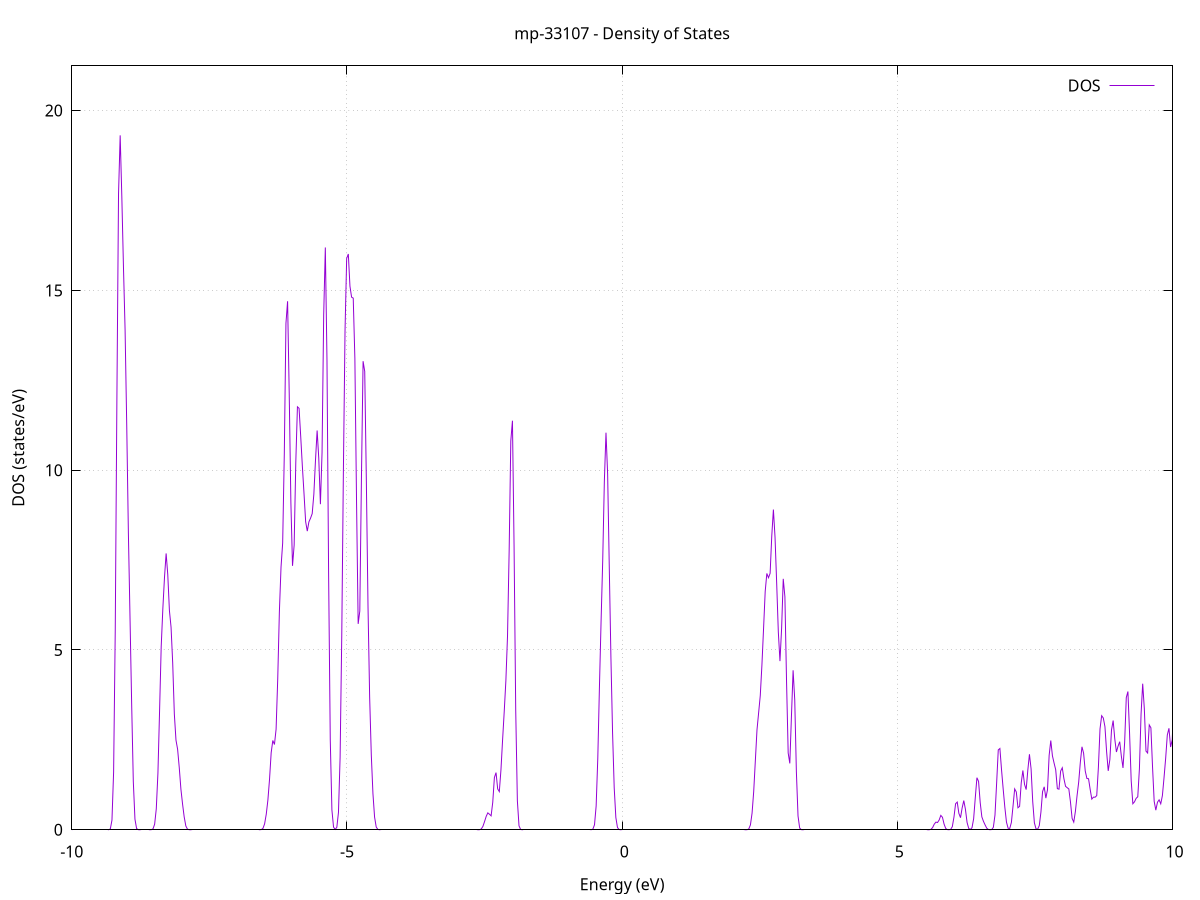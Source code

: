 set title 'mp-33107 - Density of States'
set xlabel 'Energy (eV)'
set ylabel 'DOS (states/eV)'
set grid
set xrange [-10:10]
set yrange [0:21.243]
set xzeroaxis lt -1
set terminal png size 800,600
set output 'mp-33107_dos_gnuplot.png'
plot '-' using 1:2 with lines title 'DOS'
-28.743900 0.000000
-28.714100 0.000000
-28.684200 0.000000
-28.654400 0.000000
-28.624600 0.000000
-28.594800 0.000000
-28.565000 0.000000
-28.535100 0.000000
-28.505300 0.000000
-28.475500 0.000000
-28.445700 0.000000
-28.415800 0.000000
-28.386000 0.000000
-28.356200 0.000000
-28.326400 0.000000
-28.296600 0.000000
-28.266700 0.000000
-28.236900 0.000000
-28.207100 0.000000
-28.177300 0.000000
-28.147400 0.000000
-28.117600 0.000000
-28.087800 0.000000
-28.058000 0.000000
-28.028200 0.000000
-27.998300 0.000000
-27.968500 0.000000
-27.938700 0.000000
-27.908900 0.000000
-27.879000 0.000000
-27.849200 0.000000
-27.819400 0.000000
-27.789600 0.000000
-27.759800 0.000000
-27.729900 0.000000
-27.700100 0.000000
-27.670300 0.000000
-27.640500 0.000000
-27.610600 0.000000
-27.580800 0.000000
-27.551000 0.000000
-27.521200 0.000000
-27.491400 0.000000
-27.461500 0.000000
-27.431700 0.000000
-27.401900 0.000000
-27.372100 0.000000
-27.342200 0.000000
-27.312400 0.000000
-27.282600 0.000000
-27.252800 0.000000
-27.222900 0.000000
-27.193100 0.000000
-27.163300 0.000000
-27.133500 0.000000
-27.103700 0.000000
-27.073800 0.000000
-27.044000 0.000000
-27.014200 0.000000
-26.984400 0.000000
-26.954500 0.000000
-26.924700 0.000000
-26.894900 0.000000
-26.865100 0.000000
-26.835300 0.000000
-26.805400 0.000000
-26.775600 0.000000
-26.745800 0.000000
-26.716000 0.000000
-26.686100 0.000000
-26.656300 0.000000
-26.626500 0.000000
-26.596700 0.000000
-26.566900 0.000000
-26.537000 0.000000
-26.507200 0.000000
-26.477400 0.000000
-26.447600 0.000000
-26.417700 0.000000
-26.387900 0.000000
-26.358100 0.000000
-26.328300 0.000000
-26.298500 0.000000
-26.268600 0.000000
-26.238800 0.000000
-26.209000 0.000000
-26.179200 0.000000
-26.149300 0.000700
-26.119500 0.012400
-26.089700 0.121200
-26.059900 0.701900
-26.030100 2.643400
-26.000200 7.102600
-25.970400 13.907300
-25.940600 18.433900
-25.910800 15.024900
-25.880900 7.032500
-25.851100 1.813300
-25.821300 0.250900
-25.791500 0.018300
-25.761700 0.000700
-25.731800 0.000000
-25.702000 0.000000
-25.672200 0.000000
-25.642400 0.000000
-25.612500 0.000000
-25.582700 0.000000
-25.552900 0.000000
-25.523100 0.000000
-25.493300 0.000000
-25.463400 0.000000
-25.433600 0.000000
-25.403800 0.000000
-25.374000 0.000000
-25.344100 0.000000
-25.314300 0.000000
-25.284500 0.000000
-25.254700 0.000000
-25.224900 0.000000
-25.195000 0.000000
-25.165200 0.000000
-25.135400 0.000000
-25.105600 0.000000
-25.075700 0.000600
-25.045900 0.016500
-25.016100 0.258300
-24.986300 2.157900
-24.956500 9.873100
-24.926600 25.523900
-24.896800 38.380000
-24.867000 34.053000
-24.837200 17.683600
-24.807300 5.240900
-24.777500 0.860300
-24.747700 0.076200
-24.717900 0.003800
-24.688100 0.006700
-24.658200 0.115800
-24.628400 1.068200
-24.598600 5.234400
-24.568800 13.828400
-24.538900 20.068800
-24.509100 16.394900
-24.479300 7.759200
-24.449500 2.181700
-24.419700 0.367400
-24.389800 0.036400
-24.360000 0.002100
-24.330200 0.000100
-24.300400 0.000000
-24.270500 0.000000
-24.240700 0.000000
-24.210900 0.000000
-24.181100 0.000000
-24.151300 0.000000
-24.121400 0.000000
-24.091600 0.000000
-24.061800 0.000000
-24.032000 0.000000
-24.002100 0.000000
-23.972300 0.000000
-23.942500 0.000000
-23.912700 0.000000
-23.882900 0.000000
-23.853000 0.000000
-23.823200 0.000000
-23.793400 0.000000
-23.763600 0.000000
-23.733700 0.000000
-23.703900 0.000000
-23.674100 0.000000
-23.644300 0.000000
-23.614500 0.000000
-23.584600 0.000000
-23.554800 0.000000
-23.525000 0.000000
-23.495200 0.000000
-23.465300 0.000000
-23.435500 0.000000
-23.405700 0.000000
-23.375900 0.000000
-23.346100 0.000000
-23.316200 0.000000
-23.286400 0.000000
-23.256600 0.000000
-23.226800 0.000000
-23.196900 0.000000
-23.167100 0.000000
-23.137300 0.000000
-23.107500 0.000000
-23.077700 0.000000
-23.047800 0.000000
-23.018000 0.000000
-22.988200 0.000000
-22.958400 0.000000
-22.928500 0.000000
-22.898700 0.000000
-22.868900 0.000000
-22.839100 0.000000
-22.809300 0.000000
-22.779400 0.000000
-22.749600 0.000000
-22.719800 0.000000
-22.690000 0.000000
-22.660100 0.000000
-22.630300 0.000000
-22.600500 0.000000
-22.570700 0.000000
-22.540900 0.000000
-22.511000 0.000000
-22.481200 0.000000
-22.451400 0.000000
-22.421600 0.000000
-22.391700 0.000000
-22.361900 0.000000
-22.332100 0.000000
-22.302300 0.000000
-22.272500 0.000000
-22.242600 0.000000
-22.212800 0.000000
-22.183000 0.000000
-22.153200 0.000000
-22.123300 0.000000
-22.093500 0.000000
-22.063700 0.000000
-22.033900 0.000000
-22.004100 0.000000
-21.974200 0.000000
-21.944400 0.000000
-21.914600 0.000000
-21.884800 0.000000
-21.854900 0.000000
-21.825100 0.000000
-21.795300 0.000000
-21.765500 0.000000
-21.735700 0.000000
-21.705800 0.000000
-21.676000 0.000000
-21.646200 0.000000
-21.616400 0.000000
-21.586500 0.000000
-21.556700 0.000000
-21.526900 0.000000
-21.497100 0.000000
-21.467300 0.000000
-21.437400 0.000000
-21.407600 0.000000
-21.377800 0.000000
-21.348000 0.000000
-21.318100 0.000000
-21.288300 0.000000
-21.258500 0.000000
-21.228700 0.000000
-21.198900 0.000000
-21.169000 0.000000
-21.139200 0.000000
-21.109400 0.000000
-21.079600 0.000000
-21.049700 0.000000
-21.019900 0.000000
-20.990100 0.000000
-20.960300 0.000000
-20.930500 0.000000
-20.900600 0.000000
-20.870800 0.000000
-20.841000 0.000000
-20.811200 0.000000
-20.781300 0.000000
-20.751500 0.000000
-20.721700 0.000000
-20.691900 0.000000
-20.662100 0.000000
-20.632200 0.000000
-20.602400 0.000000
-20.572600 0.000000
-20.542800 0.000000
-20.512900 0.000000
-20.483100 0.000000
-20.453300 0.000000
-20.423500 0.000000
-20.393700 0.000000
-20.363800 0.000000
-20.334000 0.000000
-20.304200 0.000000
-20.274400 0.000000
-20.244500 0.000000
-20.214700 0.000000
-20.184900 0.000000
-20.155100 0.000000
-20.125300 0.000000
-20.095400 0.000000
-20.065600 0.000000
-20.035800 0.000000
-20.006000 0.000000
-19.976100 0.000000
-19.946300 0.000000
-19.916500 0.000000
-19.886700 0.000000
-19.856900 0.000000
-19.827000 0.000000
-19.797200 0.000000
-19.767400 0.000000
-19.737600 0.000000
-19.707700 0.000000
-19.677900 0.000000
-19.648100 0.000000
-19.618300 0.000000
-19.588500 0.000000
-19.558600 0.000000
-19.528800 0.000000
-19.499000 0.000000
-19.469200 0.000000
-19.439300 0.000000
-19.409500 0.000000
-19.379700 0.000000
-19.349900 0.000000
-19.320100 0.000000
-19.290200 0.000000
-19.260400 0.000000
-19.230600 0.000000
-19.200800 0.000000
-19.170900 0.000000
-19.141100 0.000000
-19.111300 0.000000
-19.081500 0.000000
-19.051700 0.000000
-19.021800 0.000000
-18.992000 0.000000
-18.962200 0.000000
-18.932400 0.000000
-18.902500 0.000000
-18.872700 0.000000
-18.842900 0.000000
-18.813100 0.000000
-18.783300 0.000000
-18.753400 0.000000
-18.723600 0.000000
-18.693800 0.000000
-18.664000 0.000000
-18.634100 0.000000
-18.604300 0.000000
-18.574500 0.000000
-18.544700 0.000000
-18.514900 0.000000
-18.485000 0.000000
-18.455200 0.000000
-18.425400 0.000000
-18.395600 0.000000
-18.365700 0.000000
-18.335900 0.000000
-18.306100 0.000000
-18.276300 0.000000
-18.246500 0.000000
-18.216600 0.000000
-18.186800 0.000000
-18.157000 0.000000
-18.127200 0.000000
-18.097300 0.000000
-18.067500 0.000000
-18.037700 0.000000
-18.007900 0.000000
-17.978100 0.000000
-17.948200 0.000000
-17.918400 0.000000
-17.888600 0.000000
-17.858800 0.000000
-17.828900 0.000000
-17.799100 0.000000
-17.769300 0.000000
-17.739500 0.000000
-17.709700 0.000000
-17.679800 0.000000
-17.650000 0.000000
-17.620200 0.000000
-17.590400 0.000000
-17.560500 0.000000
-17.530700 0.000000
-17.500900 0.000000
-17.471100 0.000000
-17.441300 0.000000
-17.411400 0.000000
-17.381600 0.000000
-17.351800 0.000000
-17.322000 0.000000
-17.292100 0.000000
-17.262300 0.000000
-17.232500 0.000000
-17.202700 0.000000
-17.172900 0.000000
-17.143000 0.000000
-17.113200 0.000000
-17.083400 0.000000
-17.053600 0.000000
-17.023700 0.000000
-16.993900 0.000000
-16.964100 0.000000
-16.934300 0.000000
-16.904500 0.000000
-16.874600 0.000000
-16.844800 0.000000
-16.815000 0.000000
-16.785200 0.000000
-16.755300 0.000000
-16.725500 0.000000
-16.695700 0.000000
-16.665900 0.000000
-16.636100 0.000000
-16.606200 0.000000
-16.576400 0.000000
-16.546600 0.000000
-16.516800 0.000000
-16.486900 0.000000
-16.457100 0.000000
-16.427300 0.000000
-16.397500 0.000000
-16.367600 0.000000
-16.337800 0.000000
-16.308000 0.000000
-16.278200 0.000000
-16.248400 0.000000
-16.218500 0.000000
-16.188700 0.000000
-16.158900 0.000000
-16.129100 0.000000
-16.099200 0.000000
-16.069400 0.000000
-16.039600 0.000000
-16.009800 0.000000
-15.980000 0.000000
-15.950100 0.000000
-15.920300 0.000000
-15.890500 0.000000
-15.860700 0.000000
-15.830800 0.000000
-15.801000 0.000000
-15.771200 0.000000
-15.741400 0.000000
-15.711600 0.000000
-15.681700 0.000000
-15.651900 0.000000
-15.622100 0.000000
-15.592300 0.000000
-15.562400 0.000000
-15.532600 0.000000
-15.502800 0.000000
-15.473000 0.000000
-15.443200 0.000000
-15.413300 0.000000
-15.383500 0.000000
-15.353700 0.000000
-15.323900 0.000000
-15.294000 0.000000
-15.264200 0.000000
-15.234400 0.000000
-15.204600 0.000000
-15.174800 0.000000
-15.144900 0.000000
-15.115100 0.000000
-15.085300 0.000000
-15.055500 0.000000
-15.025600 0.000000
-14.995800 0.000000
-14.966000 0.000000
-14.936200 0.000000
-14.906400 0.000100
-14.876500 0.001300
-14.846700 0.018300
-14.816900 0.139500
-14.787100 0.635300
-14.757200 1.926500
-14.727400 4.488700
-14.697600 8.955900
-14.667800 14.656600
-14.638000 16.967600
-14.608100 12.369100
-14.578300 5.357000
-14.548500 1.341400
-14.518700 0.190900
-14.488800 0.015200
-14.459000 0.000700
-14.429200 0.000000
-14.399400 0.000000
-14.369600 0.000000
-14.339700 0.000000
-14.309900 0.000000
-14.280100 0.000000
-14.250300 0.000000
-14.220400 0.000000
-14.190600 0.000000
-14.160800 0.000000
-14.131000 0.000000
-14.101200 0.000000
-14.071300 0.000000
-14.041500 0.000000
-14.011700 0.000000
-13.981900 0.000000
-13.952000 0.000000
-13.922200 0.000000
-13.892400 0.000000
-13.862600 0.000000
-13.832800 0.000000
-13.802900 0.000000
-13.773100 0.000000
-13.743300 0.000000
-13.713500 0.000000
-13.683600 0.000000
-13.653800 0.000000
-13.624000 0.000000
-13.594200 0.000000
-13.564400 0.000000
-13.534500 0.000000
-13.504700 0.000000
-13.474900 0.000000
-13.445100 0.000000
-13.415200 0.000000
-13.385400 0.000000
-13.355600 0.000000
-13.325800 0.000000
-13.296000 0.000000
-13.266100 0.000000
-13.236300 0.000000
-13.206500 0.000000
-13.176700 0.000000
-13.146800 0.000000
-13.117000 0.000000
-13.087200 0.000000
-13.057400 0.000000
-13.027600 0.000000
-12.997700 0.000000
-12.967900 0.000000
-12.938100 0.000000
-12.908300 0.000000
-12.878400 0.000000
-12.848600 0.000000
-12.818800 0.000000
-12.789000 0.000000
-12.759200 0.000000
-12.729300 0.000000
-12.699500 0.000000
-12.669700 0.000000
-12.639900 0.000000
-12.610000 0.000000
-12.580200 0.000000
-12.550400 0.000000
-12.520600 0.000000
-12.490800 0.000000
-12.460900 0.000000
-12.431100 0.000000
-12.401300 0.000000
-12.371500 0.000000
-12.341600 0.000000
-12.311800 0.000000
-12.282000 0.000000
-12.252200 0.000000
-12.222400 0.000000
-12.192500 0.000000
-12.162700 0.000000
-12.132900 0.000000
-12.103100 0.000000
-12.073200 0.000000
-12.043400 0.000000
-12.013600 0.000000
-11.983800 0.000000
-11.954000 0.000000
-11.924100 0.000000
-11.894300 0.000000
-11.864500 0.000000
-11.834700 0.000000
-11.804800 0.000000
-11.775000 0.000000
-11.745200 0.000000
-11.715400 0.000000
-11.685600 0.000000
-11.655700 0.000000
-11.625900 0.000000
-11.596100 0.000000
-11.566300 0.000000
-11.536400 0.000000
-11.506600 0.000000
-11.476800 0.000000
-11.447000 0.000000
-11.417200 0.000000
-11.387300 0.000000
-11.357500 0.000000
-11.327700 0.000000
-11.297900 0.000000
-11.268000 0.000000
-11.238200 0.000000
-11.208400 0.000000
-11.178600 0.000000
-11.148800 0.000000
-11.118900 0.000000
-11.089100 0.000000
-11.059300 0.000000
-11.029500 0.000000
-10.999600 0.000000
-10.969800 0.000000
-10.940000 0.000000
-10.910200 0.000000
-10.880400 0.000000
-10.850500 0.000000
-10.820700 0.000000
-10.790900 0.000000
-10.761100 0.000000
-10.731200 0.000000
-10.701400 0.000000
-10.671600 0.000000
-10.641800 0.000000
-10.612000 0.000000
-10.582100 0.000000
-10.552300 0.000000
-10.522500 0.000000
-10.492700 0.000000
-10.462800 0.000000
-10.433000 0.000000
-10.403200 0.000000
-10.373400 0.000000
-10.343600 0.000000
-10.313700 0.000000
-10.283900 0.000000
-10.254100 0.000000
-10.224300 0.000000
-10.194400 0.000000
-10.164600 0.000000
-10.134800 0.000000
-10.105000 0.000000
-10.075200 0.000000
-10.045300 0.000000
-10.015500 0.000000
-9.985700 0.000000
-9.955900 0.000000
-9.926000 0.000000
-9.896200 0.000000
-9.866400 0.000000
-9.836600 0.000000
-9.806800 0.000000
-9.776900 0.000000
-9.747100 0.000000
-9.717300 0.000000
-9.687500 0.000000
-9.657600 0.000000
-9.627800 0.000000
-9.598000 0.000000
-9.568200 0.000000
-9.538400 0.000000
-9.508500 0.000000
-9.478700 0.000000
-9.448900 0.000000
-9.419100 0.000000
-9.389200 0.000000
-9.359400 0.000000
-9.329600 0.001200
-9.299800 0.024500
-9.270000 0.268500
-9.240100 1.606900
-9.210300 5.549000
-9.180500 11.987600
-9.150700 17.689300
-9.120800 19.311900
-9.091000 17.610500
-9.061200 15.659400
-9.031400 13.894600
-9.001600 11.236900
-8.971700 8.245400
-8.941900 5.881900
-8.912100 3.488200
-8.882300 1.340900
-8.852400 0.294100
-8.822600 0.035000
-8.792800 0.002200
-8.763000 0.000100
-8.733200 0.000000
-8.703300 0.000000
-8.673500 0.000000
-8.643700 0.000000
-8.613900 0.000000
-8.584000 0.000100
-8.554200 0.002200
-8.524400 0.025100
-8.494600 0.155500
-8.464800 0.583800
-8.434900 1.576800
-8.405100 3.302500
-8.375300 5.097400
-8.345500 6.149300
-8.315600 7.017700
-8.285800 7.684100
-8.256000 7.094800
-8.226200 6.097900
-8.196400 5.635000
-8.166500 4.638900
-8.136700 3.217500
-8.106900 2.493000
-8.077100 2.237400
-8.047200 1.725400
-8.017400 1.129100
-7.987600 0.718300
-7.957800 0.357400
-7.928000 0.106200
-7.898100 0.017000
-7.868300 0.001400
-7.838500 0.000100
-7.808700 0.000000
-7.778800 0.000000
-7.749000 0.000000
-7.719200 0.000000
-7.689400 0.000000
-7.659600 0.000000
-7.629700 0.000000
-7.599900 0.000000
-7.570100 0.000000
-7.540300 0.000000
-7.510400 0.000000
-7.480600 0.000000
-7.450800 0.000000
-7.421000 0.000000
-7.391200 0.000000
-7.361300 0.000000
-7.331500 0.000000
-7.301700 0.000000
-7.271900 0.000000
-7.242000 0.000000
-7.212200 0.000000
-7.182400 0.000000
-7.152600 0.000000
-7.122800 0.000000
-7.092900 0.000000
-7.063100 0.000000
-7.033300 0.000000
-7.003500 0.000000
-6.973600 0.000000
-6.943800 0.000000
-6.914000 0.000000
-6.884200 0.000000
-6.854400 0.000000
-6.824500 0.000000
-6.794700 0.000000
-6.764900 0.000000
-6.735100 0.000000
-6.705200 0.000000
-6.675400 0.000000
-6.645600 0.000000
-6.615800 0.000000
-6.586000 0.000400
-6.556100 0.005400
-6.526300 0.039600
-6.496500 0.165200
-6.466700 0.431600
-6.436800 0.826300
-6.407000 1.406000
-6.377200 2.142800
-6.347400 2.483700
-6.317600 2.371500
-6.287700 2.796600
-6.257900 4.201600
-6.228100 6.061700
-6.198300 7.302300
-6.168400 7.973700
-6.138600 10.461300
-6.108800 14.083000
-6.079000 14.697500
-6.049200 12.118600
-6.019300 9.110300
-5.989500 7.339900
-5.959700 7.916400
-5.929900 10.217300
-5.900000 11.761600
-5.870200 11.719800
-5.840400 10.935300
-5.810600 10.108900
-5.780800 9.355900
-5.750900 8.568200
-5.721100 8.304500
-5.691300 8.563500
-5.661500 8.665900
-5.631600 8.791100
-5.601800 9.329400
-5.572000 10.273600
-5.542200 11.104000
-5.512400 10.329700
-5.482500 9.053700
-5.452700 10.492300
-5.422900 14.322600
-5.393100 16.192800
-5.363200 13.063300
-5.333400 7.096200
-5.303600 2.503600
-5.273800 0.552900
-5.243900 0.073000
-5.214100 0.010700
-5.184300 0.068400
-5.154500 0.483100
-5.124700 2.014700
-5.094800 5.377300
-5.065000 9.976400
-5.035200 13.885200
-5.005400 15.888400
-4.975500 16.011700
-4.945700 15.114800
-4.915900 14.811100
-4.886100 14.784800
-4.856300 13.103800
-4.826400 9.169400
-4.796600 5.725600
-4.766800 6.082200
-4.737000 9.792300
-4.707100 13.030500
-4.677300 12.747200
-4.647500 9.674800
-4.617700 6.215500
-4.587900 3.692000
-4.558000 2.086600
-4.528200 1.009900
-4.498400 0.353800
-4.468600 0.077300
-4.438700 0.009500
-4.408900 0.000600
-4.379100 0.000000
-4.349300 0.000000
-4.319500 0.000000
-4.289600 0.000000
-4.259800 0.000000
-4.230000 0.000000
-4.200200 0.000000
-4.170300 0.000000
-4.140500 0.000000
-4.110700 0.000000
-4.080900 0.000000
-4.051100 0.000000
-4.021200 0.000000
-3.991400 0.000000
-3.961600 0.000000
-3.931800 0.000000
-3.901900 0.000000
-3.872100 0.000000
-3.842300 0.000000
-3.812500 0.000000
-3.782700 0.000000
-3.752800 0.000000
-3.723000 0.000000
-3.693200 0.000000
-3.663400 0.000000
-3.633500 0.000000
-3.603700 0.000000
-3.573900 0.000000
-3.544100 0.000000
-3.514300 0.000000
-3.484400 0.000000
-3.454600 0.000000
-3.424800 0.000000
-3.395000 0.000000
-3.365100 0.000000
-3.335300 0.000000
-3.305500 0.000000
-3.275700 0.000000
-3.245900 0.000000
-3.216000 0.000000
-3.186200 0.000000
-3.156400 0.000000
-3.126600 0.000000
-3.096700 0.000000
-3.066900 0.000000
-3.037100 0.000000
-3.007300 0.000000
-2.977500 0.000000
-2.947600 0.000000
-2.917800 0.000000
-2.888000 0.000000
-2.858200 0.000000
-2.828300 0.000000
-2.798500 0.000000
-2.768700 0.000000
-2.738900 0.000000
-2.709100 0.000000
-2.679200 0.000000
-2.649400 0.000000
-2.619600 0.000200
-2.589800 0.002800
-2.559900 0.022300
-2.530100 0.094000
-2.500300 0.226900
-2.470500 0.371500
-2.440700 0.470500
-2.410800 0.432300
-2.381000 0.387400
-2.351200 0.763700
-2.321400 1.452200
-2.291500 1.589500
-2.261700 1.136200
-2.231900 1.062000
-2.202100 1.666100
-2.172300 2.501200
-2.142400 3.292100
-2.112600 4.145800
-2.082800 5.387100
-2.053000 7.762900
-2.023100 10.811100
-1.993300 11.375400
-1.963500 7.865000
-1.933700 3.319200
-1.903900 0.809200
-1.874000 0.109200
-1.844200 0.007900
-1.814400 0.000300
-1.784600 0.000000
-1.754700 0.000000
-1.724900 0.000000
-1.695100 0.000000
-1.665300 0.000000
-1.635500 0.000000
-1.605600 0.000000
-1.575800 0.000000
-1.546000 0.000000
-1.516200 0.000000
-1.486300 0.000000
-1.456500 0.000000
-1.426700 0.000000
-1.396900 0.000000
-1.367100 0.000000
-1.337200 0.000000
-1.307400 0.000000
-1.277600 0.000000
-1.247800 0.000000
-1.217900 0.000000
-1.188100 0.000000
-1.158300 0.000000
-1.128500 0.000000
-1.098700 0.000000
-1.068800 0.000000
-1.039000 0.000000
-1.009200 0.000000
-0.979400 0.000000
-0.949500 0.000000
-0.919700 0.000000
-0.889900 0.000000
-0.860100 0.000000
-0.830300 0.000000
-0.800400 0.000000
-0.770600 0.000000
-0.740800 0.000000
-0.711000 0.000000
-0.681100 0.000000
-0.651300 0.000000
-0.621500 0.000000
-0.591700 0.000000
-0.561900 0.001200
-0.532000 0.017500
-0.502200 0.139100
-0.472400 0.661300
-0.442600 1.986300
-0.412700 3.966900
-0.382900 5.788300
-0.353100 7.485000
-0.323300 9.693500
-0.293500 11.042000
-0.263600 9.889500
-0.233800 7.307900
-0.204000 4.796500
-0.174200 2.707800
-0.144300 1.170800
-0.114500 0.341700
-0.084700 0.061700
-0.054900 0.006500
-0.025100 0.000400
0.004800 0.000000
0.034600 0.000000
0.064400 0.000000
0.094200 0.000000
0.124100 0.000000
0.153900 0.000000
0.183700 0.000000
0.213500 0.000000
0.243300 0.000000
0.273200 0.000000
0.303000 0.000000
0.332800 0.000000
0.362600 0.000000
0.392500 0.000000
0.422300 0.000000
0.452100 0.000000
0.481900 0.000000
0.511700 0.000000
0.541600 0.000000
0.571400 0.000000
0.601200 0.000000
0.631000 0.000000
0.660900 0.000000
0.690700 0.000000
0.720500 0.000000
0.750300 0.000000
0.780100 0.000000
0.810000 0.000000
0.839800 0.000000
0.869600 0.000000
0.899400 0.000000
0.929300 0.000000
0.959100 0.000000
0.988900 0.000000
1.018700 0.000000
1.048500 0.000000
1.078400 0.000000
1.108200 0.000000
1.138000 0.000000
1.167800 0.000000
1.197700 0.000000
1.227500 0.000000
1.257300 0.000000
1.287100 0.000000
1.316900 0.000000
1.346800 0.000000
1.376600 0.000000
1.406400 0.000000
1.436200 0.000000
1.466100 0.000000
1.495900 0.000000
1.525700 0.000000
1.555500 0.000000
1.585300 0.000000
1.615200 0.000000
1.645000 0.000000
1.674800 0.000000
1.704600 0.000000
1.734500 0.000000
1.764300 0.000000
1.794100 0.000000
1.823900 0.000000
1.853700 0.000000
1.883600 0.000000
1.913400 0.000000
1.943200 0.000000
1.973000 0.000000
2.002900 0.000000
2.032700 0.000000
2.062500 0.000000
2.092300 0.000000
2.122100 0.000000
2.152000 0.000000
2.181800 0.000000
2.211600 0.000000
2.241400 0.000100
2.271300 0.002100
2.301100 0.023200
2.330900 0.135900
2.360700 0.462900
2.390500 1.065200
2.420400 1.925300
2.450200 2.778800
2.480000 3.254000
2.509800 3.731300
2.539700 4.579900
2.569500 5.592400
2.599300 6.626500
2.629100 7.128300
2.658900 7.009300
2.688800 7.132300
2.718600 8.170000
2.748400 8.905100
2.778200 8.128300
2.808100 6.850400
2.837900 5.497700
2.867700 4.690900
2.897500 5.598200
2.927300 6.978100
2.957200 6.480500
2.987000 4.134000
3.016800 2.135200
3.046600 1.845800
3.076500 3.175200
3.106300 4.434800
3.136100 3.612000
3.165900 1.607900
3.195700 0.384200
3.225600 0.048800
3.255400 0.003300
3.285200 0.000100
3.315000 0.000000
3.344900 0.000000
3.374700 0.000000
3.404500 0.000000
3.434300 0.000000
3.464100 0.000000
3.494000 0.000000
3.523800 0.000000
3.553600 0.000000
3.583400 0.000000
3.613300 0.000000
3.643100 0.000000
3.672900 0.000000
3.702700 0.000000
3.732500 0.000000
3.762400 0.000000
3.792200 0.000000
3.822000 0.000000
3.851800 0.000000
3.881700 0.000000
3.911500 0.000000
3.941300 0.000000
3.971100 0.000000
4.000900 0.000000
4.030800 0.000000
4.060600 0.000000
4.090400 0.000000
4.120200 0.000000
4.150100 0.000000
4.179900 0.000000
4.209700 0.000000
4.239500 0.000000
4.269300 0.000000
4.299200 0.000000
4.329000 0.000000
4.358800 0.000000
4.388600 0.000000
4.418500 0.000000
4.448300 0.000000
4.478100 0.000000
4.507900 0.000000
4.537700 0.000000
4.567600 0.000000
4.597400 0.000000
4.627200 0.000000
4.657000 0.000000
4.686900 0.000000
4.716700 0.000000
4.746500 0.000000
4.776300 0.000000
4.806100 0.000000
4.836000 0.000000
4.865800 0.000000
4.895600 0.000000
4.925400 0.000000
4.955300 0.000000
4.985100 0.000000
5.014900 0.000000
5.044700 0.000000
5.074500 0.000000
5.104400 0.000000
5.134200 0.000000
5.164000 0.000000
5.193800 0.000000
5.223700 0.000000
5.253500 0.000000
5.283300 0.000000
5.313100 0.000000
5.342900 0.000000
5.372800 0.000000
5.402600 0.000000
5.432400 0.000000
5.462200 0.000000
5.492100 0.000000
5.521900 0.000000
5.551700 0.000100
5.581500 0.001200
5.611400 0.012200
5.641200 0.061100
5.671000 0.156200
5.700800 0.212300
5.730600 0.201800
5.760500 0.273300
5.790300 0.400600
5.820100 0.347200
5.849900 0.156300
5.879800 0.036000
5.909600 0.004200
5.939400 0.000900
5.969200 0.010800
5.999000 0.086100
6.028900 0.349500
6.058700 0.723900
6.088500 0.770300
6.118300 0.456900
6.148200 0.335800
6.178000 0.608700
6.207800 0.812600
6.237600 0.568300
6.267400 0.203400
6.297300 0.037400
6.327100 0.009000
6.356900 0.057200
6.386700 0.305900
6.416600 0.890800
6.446400 1.448200
6.476200 1.346100
6.506000 0.758300
6.535800 0.359000
6.565700 0.232600
6.595500 0.133400
6.625300 0.043500
6.655100 0.007300
6.685000 0.000900
6.714800 0.005900
6.744600 0.068300
6.774400 0.408400
6.804200 1.288700
6.834100 2.220700
6.863900 2.260400
6.893700 1.665000
6.923500 1.133200
6.953400 0.628700
6.983200 0.213400
7.013000 0.041700
7.042800 0.037200
7.072600 0.204500
7.102500 0.660100
7.132300 1.136600
7.162100 1.051200
7.191900 0.612100
7.221800 0.651400
7.251600 1.304200
7.281400 1.649400
7.311200 1.264300
7.341000 1.117600
7.370900 1.654000
7.400700 2.099900
7.430500 1.696000
7.460300 0.784500
7.490200 0.195400
7.520000 0.026200
7.549800 0.015800
7.579600 0.116800
7.609400 0.492500
7.639300 1.061800
7.669100 1.194700
7.698900 0.879400
7.728700 1.115300
7.758600 2.068800
7.788400 2.482600
7.818200 2.058100
7.848000 1.856900
7.877800 1.669400
7.907700 1.143600
7.937500 1.128600
7.967300 1.631200
7.997100 1.724400
8.027000 1.421500
8.056800 1.208800
8.086600 1.170600
8.116400 1.134800
8.146200 0.771300
8.176100 0.317200
8.205900 0.212400
8.235700 0.511700
8.265500 0.944400
8.295400 1.323300
8.325200 1.874000
8.355000 2.307900
8.384800 2.129400
8.414600 1.634000
8.444500 1.426600
8.474300 1.419500
8.504100 1.122100
8.533900 0.853300
8.563800 0.907500
8.593600 0.905700
8.623400 0.950000
8.653200 1.727600
8.683000 2.806500
8.712900 3.172200
8.742700 3.108400
8.772500 2.867500
8.802300 2.181700
8.832200 1.637500
8.862000 1.953100
8.891800 2.776000
8.921600 3.038200
8.951400 2.522400
8.981300 2.162700
9.011100 2.326500
9.040900 2.450100
9.070700 2.046100
9.100600 1.719800
9.130400 2.427900
9.160200 3.675000
9.190000 3.844800
9.219800 2.692600
9.249700 1.363500
9.279500 0.723600
9.309300 0.776800
9.339100 0.873600
9.369000 0.917400
9.398800 1.695900
9.428600 3.212300
9.458400 4.062800
9.488200 3.365900
9.518100 2.187900
9.547900 2.135100
9.577700 2.916000
9.607500 2.836500
9.637400 1.743100
9.667200 0.790400
9.697000 0.545600
9.726800 0.765500
9.756600 0.832300
9.786500 0.722600
9.816300 0.949300
9.846100 1.446900
9.875900 1.989300
9.905800 2.637000
9.935600 2.822400
9.965400 2.301300
9.995200 2.502300
10.025000 3.662800
10.054900 3.750300
10.084700 2.591300
10.114500 2.355300
10.144300 3.332300
10.174200 3.765200
10.204000 2.798800
10.233800 1.672700
10.263600 1.756300
10.293400 2.551000
10.323300 2.767800
10.353100 2.272800
10.382900 1.683500
10.412700 1.253100
10.442600 1.151500
10.472400 1.450400
10.502200 1.657100
10.532000 1.492200
10.561800 1.005900
10.591700 0.519600
10.621500 0.544000
10.651300 0.990200
10.681100 1.136200
10.711000 0.732300
10.740800 0.365600
10.770600 0.563200
10.800400 1.259800
10.830200 1.599900
10.860100 1.087700
10.889900 0.591100
10.919700 0.952600
10.949500 1.984300
10.979400 2.931900
11.009200 3.600900
11.039000 4.139500
11.068800 4.003800
11.098600 2.980800
11.128500 1.921200
11.158300 1.388100
11.188100 1.660600
11.217900 2.737800
11.247800 3.988000
11.277600 4.937900
11.307400 5.190700
11.337200 4.946600
11.367000 4.736500
11.396900 4.167800
11.426700 3.076900
11.456500 2.361200
11.486300 2.608500
11.516200 3.051200
11.546000 2.955300
11.575800 2.833400
11.605600 3.668300
11.635400 5.263300
11.665300 6.390300
11.695100 6.454800
11.724900 6.241200
11.754700 6.155200
11.784600 5.139700
11.814400 3.111800
11.844200 1.269200
11.874000 0.463300
11.903800 0.664100
11.933700 1.402700
11.963500 2.029100
11.993300 2.176400
12.023100 2.132700
12.053000 2.603200
12.082800 3.693600
12.112600 4.474600
12.142400 4.895000
12.172200 5.425400
12.202100 5.446500
12.231900 4.540800
12.261700 3.959700
12.291500 4.752100
12.321400 5.246100
12.351200 3.811600
12.381000 2.015900
12.410800 1.799500
12.440600 3.328100
12.470500 5.242600
12.500300 6.009700
12.530100 5.348600
12.559900 3.626900
12.589800 1.795400
12.619600 1.098500
12.649400 1.744800
12.679200 3.209900
12.709000 5.076900
12.738900 6.821300
12.768700 7.143400
12.798500 5.707000
12.828300 4.291100
12.858200 4.262400
12.888000 4.940300
12.917800 5.161500
12.947600 5.069000
12.977400 4.857800
13.007300 4.308800
13.037100 3.725400
13.066900 3.241700
13.096700 2.916600
13.126600 2.805300
13.156400 2.654600
13.186200 2.412200
13.216000 1.919700
13.245800 1.124900
13.275700 0.523000
13.305500 0.266500
13.335300 0.155500
13.365100 0.299600
13.395000 1.098800
13.424800 2.421100
13.454600 3.061100
13.484400 2.448600
13.514200 1.412000
13.544100 0.910200
13.573900 1.116700
13.603700 1.201000
13.633500 0.764500
13.663400 0.457500
13.693200 0.628000
13.723000 0.907000
13.752800 0.819800
13.782600 0.568600
13.812500 0.875000
13.842300 1.782500
13.872100 2.304200
13.901900 1.990000
13.931800 1.826500
13.961600 2.493100
13.991400 3.080700
14.021200 2.553700
14.051000 1.585700
14.080900 1.448500
14.110700 1.878300
14.140500 1.712200
14.170300 1.181200
14.200200 1.698500
14.230000 3.855800
14.259800 5.766500
14.289600 5.219400
14.319400 3.297000
14.349300 2.426000
14.379100 3.386300
14.408900 4.320800
14.438700 3.240900
14.468600 1.420600
14.498400 0.738600
14.528200 1.089500
14.558000 1.937000
14.587800 3.103300
14.617700 3.558700
14.647500 2.840100
14.677300 2.374600
14.707100 3.076800
14.737000 3.948800
14.766800 3.413900
14.796600 1.914100
14.826400 0.963400
14.856200 0.618600
14.886100 0.424500
14.915900 0.536500
14.945700 1.079400
14.975500 1.879400
15.005400 2.819800
15.035200 3.508900
15.065000 3.344100
15.094800 2.500000
15.124600 1.689700
15.154500 1.256300
15.184300 1.149600
15.214100 1.225900
15.243900 1.573100
15.273800 2.309000
15.303600 3.017300
15.333400 3.111100
15.363200 2.433500
15.393000 1.504900
15.422900 1.006800
15.452700 0.970300
15.482500 1.006800
15.512300 1.370900
15.542200 2.120000
15.572000 2.684200
15.601800 3.078500
15.631600 3.178600
15.661400 2.708100
15.691300 2.429500
15.721100 2.320300
15.750900 1.604500
15.780700 0.763000
15.810600 0.596300
15.840400 0.947900
15.870200 1.182900
15.900000 1.269000
15.929800 1.787300
15.959700 3.272400
15.989500 5.055700
16.019300 5.032500
16.049100 3.378800
16.079000 2.558800
16.108800 2.737200
16.138600 2.400300
16.168400 1.782100
16.198200 1.680000
16.228100 1.994400
16.257900 2.104300
16.287700 1.893200
16.317500 1.809000
16.347400 2.503400
16.377200 4.875100
16.407000 7.470500
16.436800 7.262800
16.466700 4.994700
16.496500 3.876900
16.526300 3.771100
16.556100 2.905100
16.585900 1.766900
16.615800 1.044500
16.645600 0.497200
16.675400 0.153800
16.705200 0.119500
16.735100 0.391800
16.764900 0.864800
16.794700 1.352100
16.824500 2.087000
16.854300 3.084000
16.884200 3.624100
16.914000 3.535500
16.943800 3.622600
16.973600 3.931700
17.003500 3.888800
17.033300 3.701800
17.063100 3.652400
17.092900 3.358000
17.122700 2.450100
17.152600 1.808000
17.182400 1.965200
17.212200 2.022300
17.242000 1.920600
17.271900 2.383500
17.301700 2.881000
17.331500 2.907600
17.361300 2.972200
17.391100 2.990500
17.421000 2.582200
17.450800 2.027900
17.480600 1.808900
17.510400 2.149600
17.540300 3.303700
17.570100 5.371900
17.599900 6.589400
17.629700 5.288200
17.659500 3.475300
17.689400 2.764500
17.719200 2.056500
17.749000 1.095700
17.778800 0.432800
17.808700 0.126200
17.838500 0.073900
17.868300 0.309700
17.898100 1.018400
17.927900 2.190600
17.957800 3.638200
17.987600 4.957500
18.017400 5.228800
18.047200 4.448300
18.077100 3.433500
18.106900 2.527500
18.136700 2.138100
18.166500 2.783500
18.196300 4.223900
18.226200 4.680200
18.256000 3.369800
18.285800 2.071800
18.315600 1.818200
18.345500 1.697800
18.375300 1.476300
18.405100 2.178700
18.434900 3.741300
18.464700 4.686800
18.494600 4.879600
18.524400 5.652300
18.554200 6.237800
18.584000 5.079900
18.613900 3.322100
18.643700 2.658800
18.673500 2.705600
18.703300 2.549600
18.733100 1.944300
18.763000 1.127900
18.792800 0.533000
18.822600 0.492600
18.852400 0.770300
18.882300 0.776400
18.912100 0.618100
18.941900 0.983500
18.971700 1.923700
19.001500 2.943400
19.031400 3.539200
19.061200 3.018200
19.091000 2.064900
19.120800 2.187100
19.150700 2.843400
19.180500 2.693500
19.210300 2.071600
19.240100 2.017200
19.269900 2.273300
19.299800 1.857500
19.329600 1.028500
19.359400 0.740800
19.389200 0.834900
19.419100 0.636600
19.448900 0.279800
19.478700 0.271700
19.508500 1.019200
19.538300 2.642200
19.568200 4.097500
19.598000 4.007600
19.627800 2.978600
19.657600 2.821900
19.687500 3.176600
19.717300 2.772900
19.747100 2.293500
19.776900 2.420100
19.806700 3.175800
19.836600 3.983200
19.866400 3.554800
19.896200 2.298300
19.926000 1.541600
19.955900 1.606300
19.985700 2.279300
20.015500 3.070300
20.045300 3.507000
20.075100 3.030600
20.105000 1.941700
20.134800 1.477500
20.164600 2.180500
20.194400 3.097800
20.224300 2.948900
20.254100 2.347800
20.283900 2.477600
20.313700 3.044500
20.343500 3.568200
20.373400 3.662800
20.403200 3.525200
20.433000 4.184800
20.462800 4.991200
20.492700 4.684900
20.522500 3.925400
20.552300 3.435500
20.582100 2.857700
20.611900 2.284200
20.641800 2.329000
20.671600 2.662900
20.701400 2.579100
20.731200 2.484600
20.761100 2.799500
20.790900 3.255000
20.820700 3.771300
20.850500 4.138300
20.880300 3.921600
20.910200 3.333200
20.940000 2.788300
20.969800 2.303000
20.999600 2.462600
21.029500 3.734100
21.059300 4.965300
21.089100 4.306100
21.118900 2.549300
21.148700 1.597000
21.178600 1.609300
21.208400 1.829100
21.238200 1.613100
21.268000 1.520000
21.297900 1.896100
21.327700 1.805500
21.357500 1.205500
21.387300 1.341500
21.417100 2.755200
21.447000 4.332700
21.476800 4.596400
21.506600 3.906500
21.536400 3.703400
21.566300 3.688800
21.596100 3.169000
21.625900 2.792800
21.655700 2.456400
21.685500 2.084700
21.715400 2.931800
21.745200 5.520600
21.775000 7.382300
21.804800 5.993000
21.834700 3.729200
21.864500 2.928200
21.894300 2.338300
21.924100 1.829800
21.953900 2.425400
21.983800 3.414700
22.013600 3.598300
22.043400 3.253600
22.073200 3.195000
22.103100 3.219800
22.132900 3.144200
22.162700 2.940700
22.192500 2.984900
22.222300 3.599100
22.252200 3.408100
22.282000 2.250100
22.311800 2.165200
22.341600 4.171600
22.371500 6.589000
22.401300 6.255200
22.431100 3.375000
22.460900 1.167200
22.490700 0.854800
22.520600 1.669800
22.550400 2.713400
22.580200 3.760000
22.610000 4.838300
22.639900 5.570200
22.669700 5.258800
22.699500 3.937500
22.729300 2.939500
22.759100 2.837600
22.789000 2.827500
22.818800 2.463500
22.848600 2.579600
22.878400 3.415500
22.908300 3.955400
22.938100 3.829600
22.967900 3.082700
22.997700 1.788600
23.027500 0.914100
23.057400 1.262600
23.087200 2.570900
23.117000 3.836300
23.146800 4.235100
23.176700 4.161700
23.206500 4.385700
23.236300 4.970000
23.266100 5.417500
23.295900 4.915700
23.325800 3.717800
23.355600 2.861800
23.385400 2.748700
23.415200 3.233300
23.445100 3.490600
23.474900 3.087400
23.504700 3.208400
23.534500 4.138900
23.564300 4.115900
23.594200 3.173500
23.624000 2.809800
23.653800 2.323100
23.683600 1.289000
23.713500 0.962500
23.743300 1.691000
23.773100 2.481900
23.802900 2.518900
23.832700 2.005600
23.862600 1.439500
23.892400 1.122000
23.922200 1.451600
23.952000 2.596900
23.981900 3.587900
24.011700 3.617300
24.041500 3.902000
24.071300 5.162700
24.101100 5.899500
24.131000 5.417400
24.160800 4.985900
24.190600 5.524300
24.220400 6.223100
24.250300 5.736500
24.280100 4.553900
24.309900 3.444400
24.339700 2.499400
24.369500 1.938700
24.399400 2.052000
24.429200 2.534200
24.459000 2.296700
24.488800 1.434900
24.518700 1.266800
24.548500 2.133300
24.578300 3.455600
24.608100 4.343100
24.637900 4.033300
24.667800 3.337400
24.697600 3.313800
24.727400 3.224000
24.757200 2.782500
24.787100 3.286400
24.816900 4.508400
24.846700 4.763400
24.876500 4.306000
24.906300 3.773600
24.936200 2.842000
24.966000 1.791900
24.995800 0.991800
25.025600 0.426200
25.055500 0.280900
25.085300 0.843500
25.115100 2.210400
25.144900 3.880300
25.174700 5.216200
25.204600 5.592200
25.234400 4.383500
25.264200 2.515600
25.294000 1.295400
25.323900 0.995400
25.353700 1.991900
25.383500 3.729500
25.413300 4.264500
25.443100 3.672500
25.473000 3.299100
25.502800 2.786000
25.532600 2.270400
25.562400 2.945500
25.592300 4.757300
25.622100 5.475700
25.651900 4.480100
25.681700 3.916200
25.711500 3.992200
25.741400 3.268900
25.771200 1.972500
25.801000 1.243600
25.830800 1.067100
25.860700 1.022000
25.890500 0.999400
25.920300 0.948800
25.950100 1.388900
25.979900 2.920500
26.009800 5.284800
26.039600 7.191100
26.069400 7.976100
26.099200 7.475400
26.129100 5.205500
26.158900 2.581700
26.188700 1.473500
26.218500 1.461700
26.248300 1.731500
26.278200 2.312300
26.308000 2.529300
26.337800 2.091400
26.367600 1.972900
26.397500 2.245600
26.427300 2.796600
26.457100 4.014200
26.486900 5.343400
26.516700 5.435300
26.546600 3.948400
26.576400 2.627800
26.606200 2.616900
26.636000 3.304000
26.665900 3.358200
26.695700 2.549800
26.725500 1.967000
26.755300 1.877600
26.785100 1.747100
26.815000 1.610800
26.844800 1.833400
26.874600 2.389500
26.904400 3.189100
26.934300 3.530700
26.964100 3.072200
26.993900 3.228400
27.023700 4.777000
27.053500 6.311700
27.083400 5.966500
27.113200 4.166100
27.143000 2.587200
27.172800 2.040500
27.202700 2.287700
27.232500 2.131300
27.262300 1.317200
27.292100 0.789400
27.322000 1.037100
27.351800 1.774400
27.381600 2.395200
27.411400 2.521300
27.441200 2.311300
27.471100 2.185200
27.500900 2.631800
27.530700 3.293200
27.560500 3.497100
27.590400 3.400300
27.620200 3.107400
27.650000 2.836200
27.679800 2.757800
27.709600 2.606900
27.739500 2.262100
27.769300 1.759500
27.799100 1.310000
27.828900 0.879000
27.858800 0.445800
27.888600 0.357200
27.918400 0.649000
27.948200 0.802900
27.978000 0.520300
28.007900 0.175900
28.037700 0.050700
28.067500 0.089800
28.097300 0.190500
28.127200 0.257700
28.157000 0.323900
28.186800 0.411500
28.216600 0.353400
28.246400 0.167400
28.276300 0.041700
28.306100 0.005400
28.335900 0.000400
28.365700 0.000000
28.395600 0.000000
28.425400 0.000000
28.455200 0.000000
28.485000 0.000000
28.514800 0.000000
28.544700 0.000000
28.574500 0.000000
28.604300 0.000000
28.634100 0.000000
28.664000 0.000000
28.693800 0.000000
28.723600 0.000000
28.753400 0.000000
28.783200 0.000000
28.813100 0.000000
28.842900 0.000000
28.872700 0.000000
28.902500 0.000000
28.932400 0.000000
28.962200 0.000000
28.992000 0.000000
29.021800 0.000000
29.051600 0.000000
29.081500 0.000000
29.111300 0.000000
29.141100 0.000000
29.170900 0.000000
29.200800 0.000000
29.230600 0.000000
29.260400 0.000000
29.290200 0.000000
29.320000 0.000000
29.349900 0.000000
29.379700 0.000000
29.409500 0.000000
29.439300 0.000000
29.469200 0.000000
29.499000 0.000000
29.528800 0.000000
29.558600 0.000000
29.588400 0.000000
29.618300 0.000000
29.648100 0.000000
29.677900 0.000000
29.707700 0.000000
29.737600 0.000000
29.767400 0.000000
29.797200 0.000000
29.827000 0.000000
29.856800 0.000000
29.886700 0.000000
29.916500 0.000000
29.946300 0.000000
29.976100 0.000000
30.006000 0.000000
30.035800 0.000000
30.065600 0.000000
30.095400 0.000000
30.125200 0.000000
30.155100 0.000000
30.184900 0.000000
30.214700 0.000000
30.244500 0.000000
30.274400 0.000000
30.304200 0.000000
30.334000 0.000000
30.363800 0.000000
30.393600 0.000000
30.423500 0.000000
30.453300 0.000000
30.483100 0.000000
30.512900 0.000000
30.542800 0.000000
30.572600 0.000000
30.602400 0.000000
30.632200 0.000000
30.662000 0.000000
30.691900 0.000000
30.721700 0.000000
30.751500 0.000000
30.781300 0.000000
30.811200 0.000000
30.841000 0.000000
30.870800 0.000000
30.900600 0.000000
e
